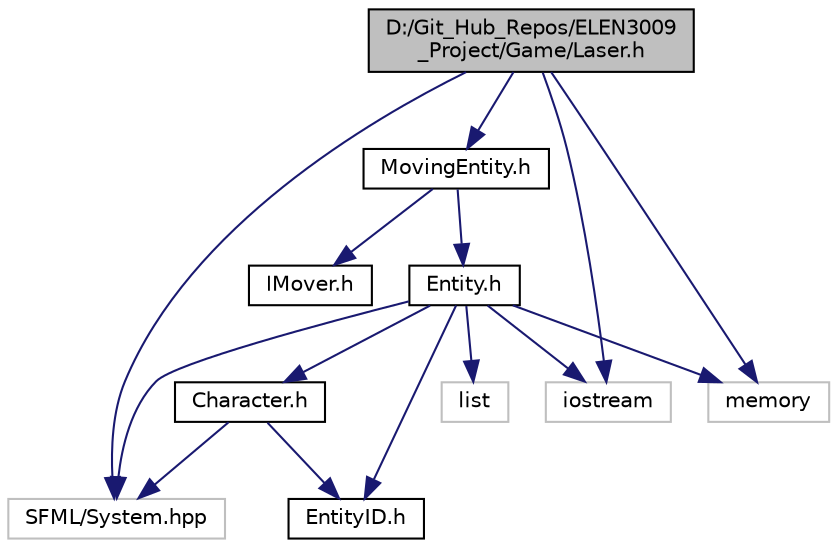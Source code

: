 digraph "D:/Git_Hub_Repos/ELEN3009_Project/Game/Laser.h"
{
  edge [fontname="Helvetica",fontsize="10",labelfontname="Helvetica",labelfontsize="10"];
  node [fontname="Helvetica",fontsize="10",shape=record];
  Node1 [label="D:/Git_Hub_Repos/ELEN3009\l_Project/Game/Laser.h",height=0.2,width=0.4,color="black", fillcolor="grey75", style="filled", fontcolor="black"];
  Node1 -> Node2 [color="midnightblue",fontsize="10",style="solid",fontname="Helvetica"];
  Node2 [label="MovingEntity.h",height=0.2,width=0.4,color="black", fillcolor="white", style="filled",URL="$MovingEntity_8h.html"];
  Node2 -> Node3 [color="midnightblue",fontsize="10",style="solid",fontname="Helvetica"];
  Node3 [label="IMover.h",height=0.2,width=0.4,color="black", fillcolor="white", style="filled",URL="$IMover_8h.html"];
  Node2 -> Node4 [color="midnightblue",fontsize="10",style="solid",fontname="Helvetica"];
  Node4 [label="Entity.h",height=0.2,width=0.4,color="black", fillcolor="white", style="filled",URL="$Entity_8h.html"];
  Node4 -> Node5 [color="midnightblue",fontsize="10",style="solid",fontname="Helvetica"];
  Node5 [label="Character.h",height=0.2,width=0.4,color="black", fillcolor="white", style="filled",URL="$Character_8h.html"];
  Node5 -> Node6 [color="midnightblue",fontsize="10",style="solid",fontname="Helvetica"];
  Node6 [label="EntityID.h",height=0.2,width=0.4,color="black", fillcolor="white", style="filled",URL="$EntityID_8h.html"];
  Node5 -> Node7 [color="midnightblue",fontsize="10",style="solid",fontname="Helvetica"];
  Node7 [label="SFML/System.hpp",height=0.2,width=0.4,color="grey75", fillcolor="white", style="filled"];
  Node4 -> Node6 [color="midnightblue",fontsize="10",style="solid",fontname="Helvetica"];
  Node4 -> Node7 [color="midnightblue",fontsize="10",style="solid",fontname="Helvetica"];
  Node4 -> Node8 [color="midnightblue",fontsize="10",style="solid",fontname="Helvetica"];
  Node8 [label="iostream",height=0.2,width=0.4,color="grey75", fillcolor="white", style="filled"];
  Node4 -> Node9 [color="midnightblue",fontsize="10",style="solid",fontname="Helvetica"];
  Node9 [label="list",height=0.2,width=0.4,color="grey75", fillcolor="white", style="filled"];
  Node4 -> Node10 [color="midnightblue",fontsize="10",style="solid",fontname="Helvetica"];
  Node10 [label="memory",height=0.2,width=0.4,color="grey75", fillcolor="white", style="filled"];
  Node1 -> Node7 [color="midnightblue",fontsize="10",style="solid",fontname="Helvetica"];
  Node1 -> Node8 [color="midnightblue",fontsize="10",style="solid",fontname="Helvetica"];
  Node1 -> Node10 [color="midnightblue",fontsize="10",style="solid",fontname="Helvetica"];
}
